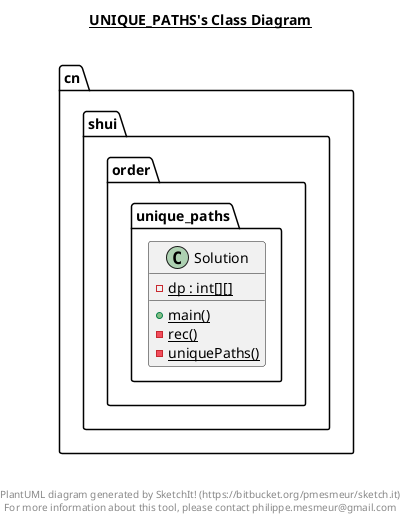 @startuml

title __UNIQUE_PATHS's Class Diagram__\n

  namespace cn.shui.order {
    namespace unique_paths {
      class cn.shui.order.unique_paths.Solution {
          {static} - dp : int[][]
          {static} + main()
          {static} - rec()
          {static} - uniquePaths()
      }
    }
  }
  



right footer


PlantUML diagram generated by SketchIt! (https://bitbucket.org/pmesmeur/sketch.it)
For more information about this tool, please contact philippe.mesmeur@gmail.com
endfooter

@enduml
